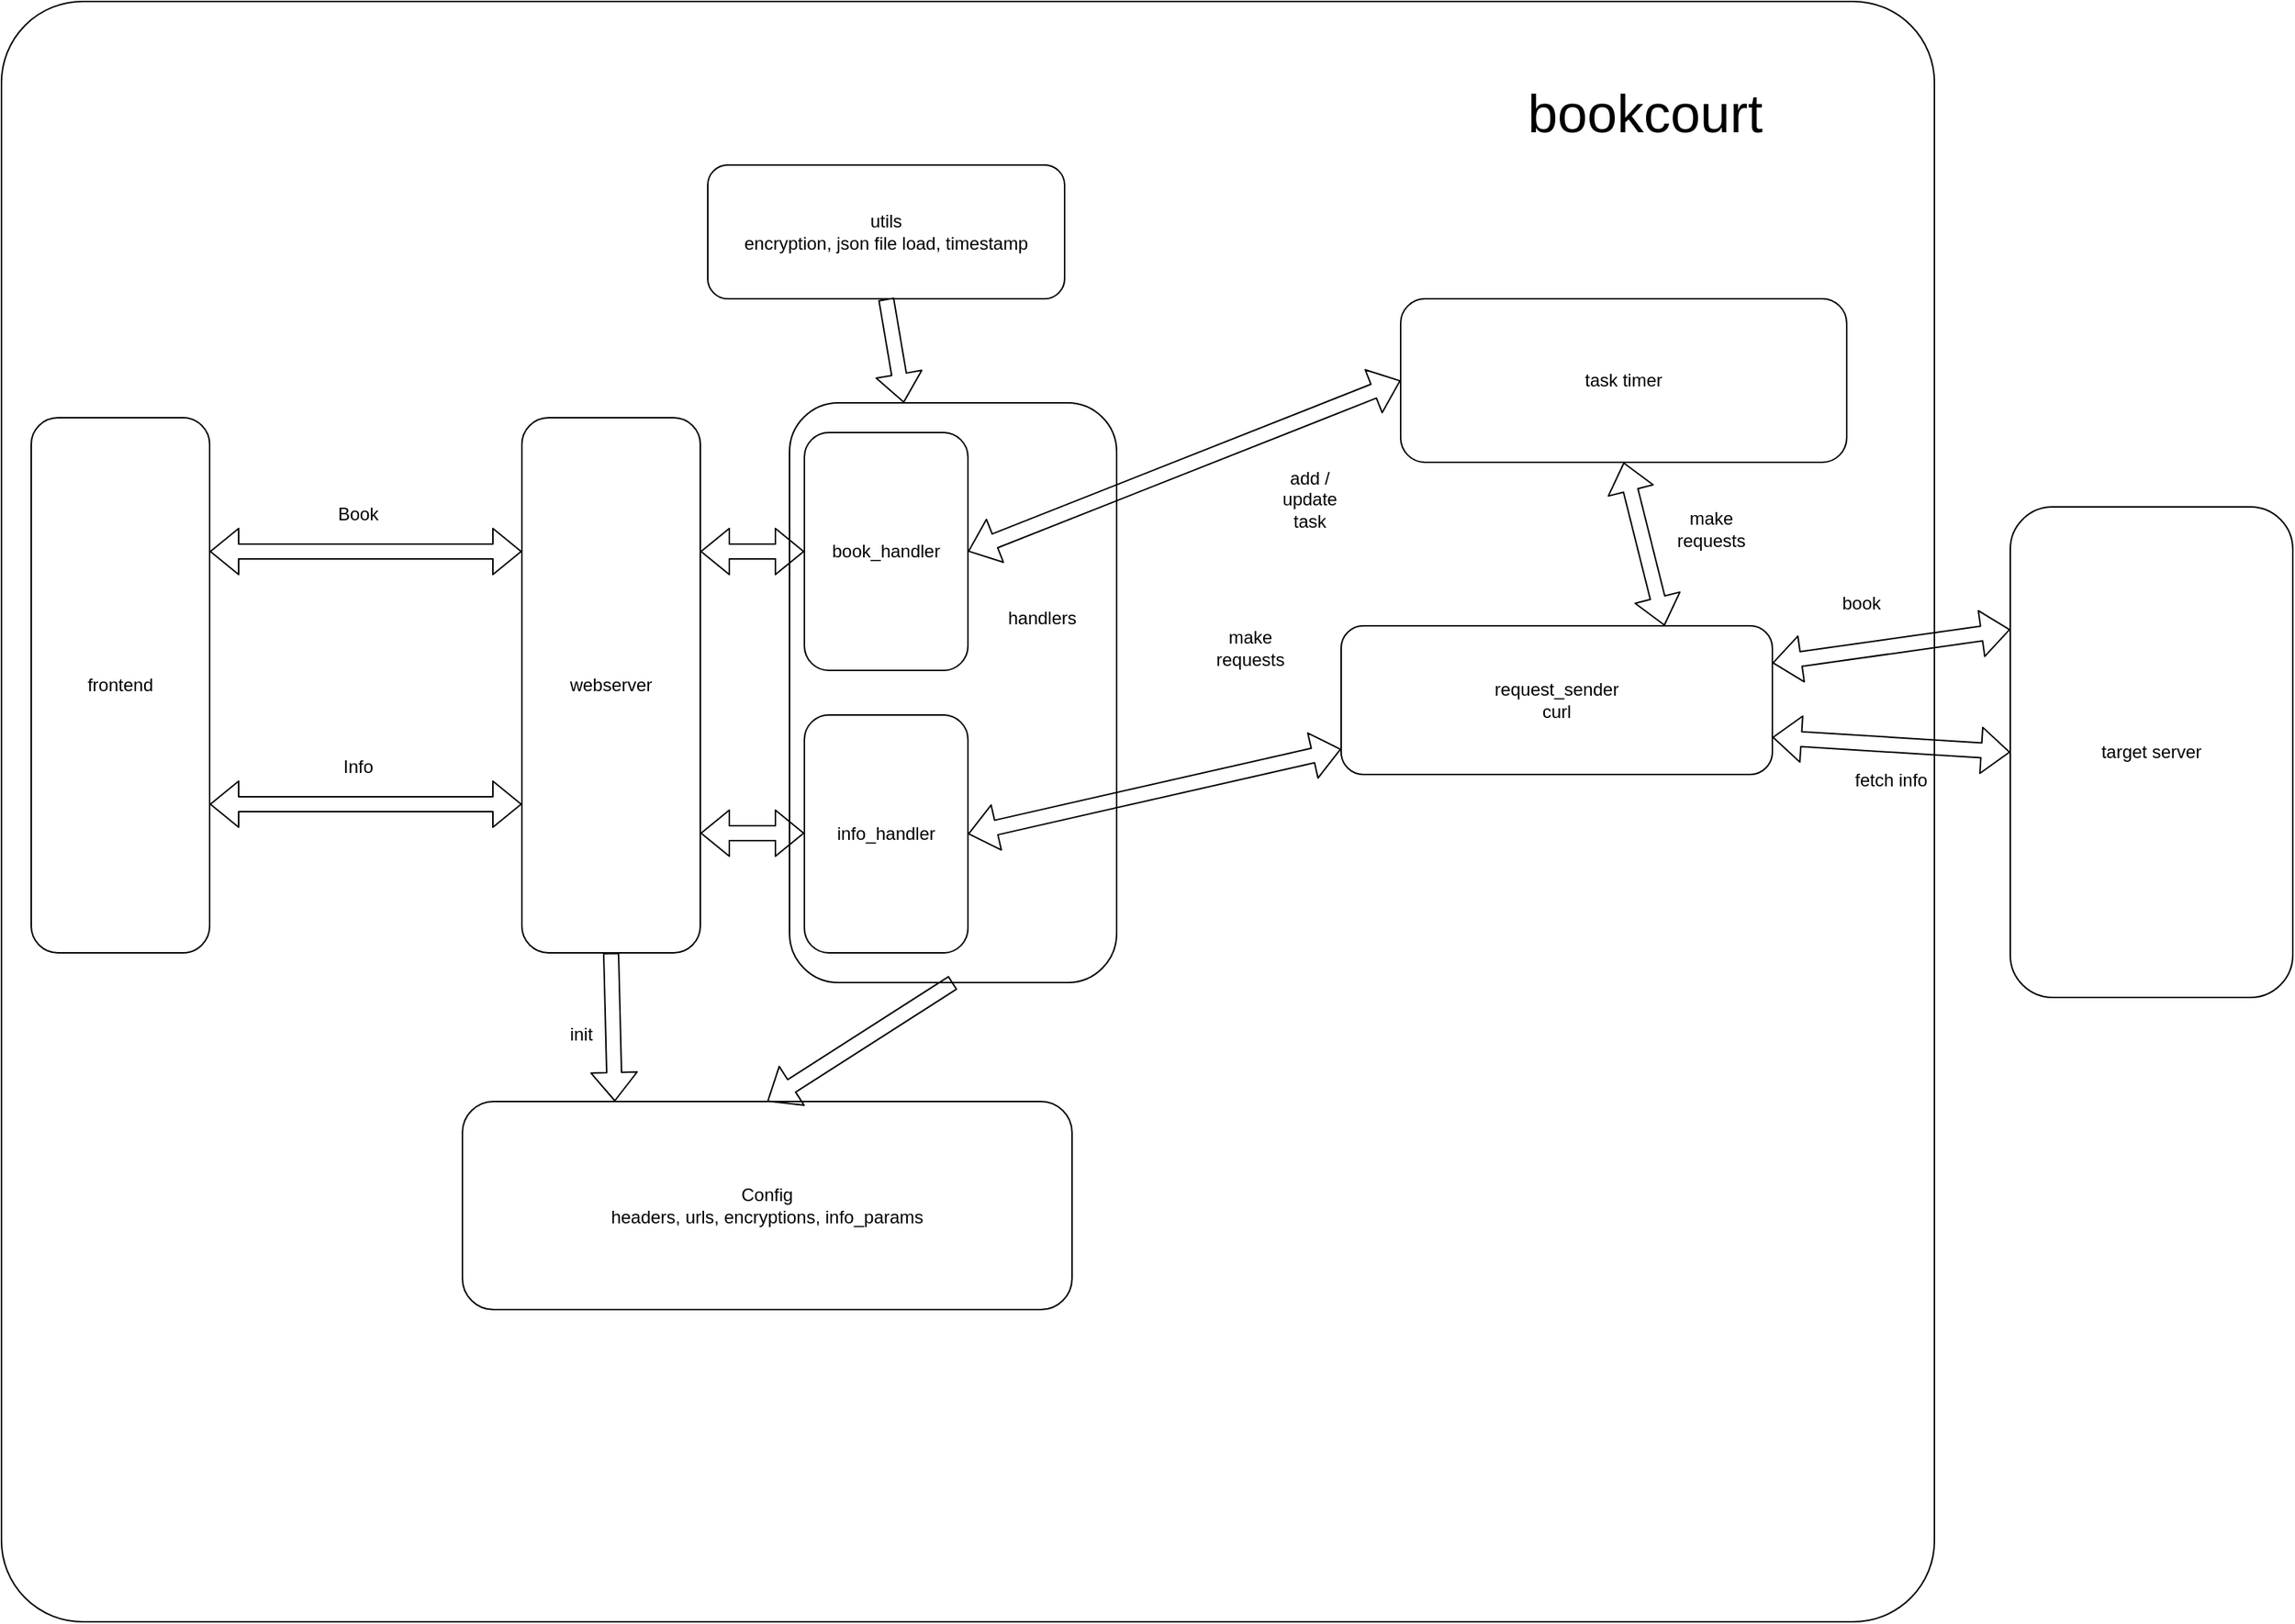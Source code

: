 <mxfile>
    <diagram id="Ix-wCMARmu8eN_vnnuQc" name="第 1 页">
        <mxGraphModel dx="760" dy="1545" grid="1" gridSize="10" guides="1" tooltips="1" connect="1" arrows="1" fold="1" page="1" pageScale="1" pageWidth="827" pageHeight="1169" math="0" shadow="0">
            <root>
                <mxCell id="0"/>
                <mxCell id="1" parent="0"/>
                <mxCell id="46" value="" style="rounded=1;whiteSpace=wrap;html=1;arcSize=5;" parent="1" vertex="1">
                    <mxGeometry x="40" y="-260" width="1300" height="1090" as="geometry"/>
                </mxCell>
                <mxCell id="26" value="" style="rounded=1;whiteSpace=wrap;html=1;" parent="1" vertex="1">
                    <mxGeometry x="570" y="10" width="220" height="390" as="geometry"/>
                </mxCell>
                <mxCell id="2" value="frontend" style="rounded=1;whiteSpace=wrap;html=1;" parent="1" vertex="1">
                    <mxGeometry x="60" y="20" width="120" height="360" as="geometry"/>
                </mxCell>
                <mxCell id="3" value="" style="shape=flexArrow;endArrow=classic;startArrow=classic;html=1;exitX=1;exitY=0.25;exitDx=0;exitDy=0;" parent="1" source="2" edge="1">
                    <mxGeometry width="100" height="100" relative="1" as="geometry">
                        <mxPoint x="230" y="190" as="sourcePoint"/>
                        <mxPoint x="390" y="110" as="targetPoint"/>
                    </mxGeometry>
                </mxCell>
                <mxCell id="4" value="" style="shape=flexArrow;endArrow=classic;startArrow=classic;html=1;exitX=1;exitY=0.25;exitDx=0;exitDy=0;" parent="1" edge="1">
                    <mxGeometry width="100" height="100" relative="1" as="geometry">
                        <mxPoint x="180" y="280" as="sourcePoint"/>
                        <mxPoint x="390" y="280" as="targetPoint"/>
                    </mxGeometry>
                </mxCell>
                <mxCell id="5" value="webserver" style="rounded=1;whiteSpace=wrap;html=1;" parent="1" vertex="1">
                    <mxGeometry x="390" y="20" width="120" height="360" as="geometry"/>
                </mxCell>
                <mxCell id="6" value="Book" style="text;html=1;strokeColor=none;fillColor=none;align=center;verticalAlign=middle;whiteSpace=wrap;rounded=0;" parent="1" vertex="1">
                    <mxGeometry x="250" y="70" width="60" height="30" as="geometry"/>
                </mxCell>
                <mxCell id="7" value="Info" style="text;html=1;strokeColor=none;fillColor=none;align=center;verticalAlign=middle;whiteSpace=wrap;rounded=0;" parent="1" vertex="1">
                    <mxGeometry x="250" y="240" width="60" height="30" as="geometry"/>
                </mxCell>
                <mxCell id="8" value="book_handler" style="rounded=1;whiteSpace=wrap;html=1;" parent="1" vertex="1">
                    <mxGeometry x="580" y="30" width="110" height="160" as="geometry"/>
                </mxCell>
                <mxCell id="9" value="info_handler" style="rounded=1;whiteSpace=wrap;html=1;" parent="1" vertex="1">
                    <mxGeometry x="580" y="220" width="110" height="160" as="geometry"/>
                </mxCell>
                <mxCell id="10" value="" style="shape=flexArrow;endArrow=classic;startArrow=classic;html=1;entryX=0;entryY=0.5;entryDx=0;entryDy=0;exitX=1;exitY=0.25;exitDx=0;exitDy=0;" parent="1" source="5" target="8" edge="1">
                    <mxGeometry width="100" height="100" relative="1" as="geometry">
                        <mxPoint x="340" y="260" as="sourcePoint"/>
                        <mxPoint x="440" y="160" as="targetPoint"/>
                    </mxGeometry>
                </mxCell>
                <mxCell id="12" value="" style="shape=flexArrow;endArrow=classic;startArrow=classic;html=1;entryX=0;entryY=0.5;entryDx=0;entryDy=0;exitX=1;exitY=0.25;exitDx=0;exitDy=0;" parent="1" edge="1">
                    <mxGeometry width="100" height="100" relative="1" as="geometry">
                        <mxPoint x="510" y="299.5" as="sourcePoint"/>
                        <mxPoint x="580" y="299.5" as="targetPoint"/>
                    </mxGeometry>
                </mxCell>
                <mxCell id="13" value="Config&lt;br&gt;headers, urls, encryptions, info_params" style="rounded=1;whiteSpace=wrap;html=1;" parent="1" vertex="1">
                    <mxGeometry x="350" y="480" width="410" height="140" as="geometry"/>
                </mxCell>
                <mxCell id="14" value="" style="shape=flexArrow;endArrow=classic;html=1;exitX=0.5;exitY=1;exitDx=0;exitDy=0;entryX=0.25;entryY=0;entryDx=0;entryDy=0;" parent="1" source="5" target="13" edge="1">
                    <mxGeometry width="50" height="50" relative="1" as="geometry">
                        <mxPoint x="510" y="460" as="sourcePoint"/>
                        <mxPoint x="470" y="490" as="targetPoint"/>
                    </mxGeometry>
                </mxCell>
                <mxCell id="15" value="init" style="text;html=1;strokeColor=none;fillColor=none;align=center;verticalAlign=middle;whiteSpace=wrap;rounded=0;" parent="1" vertex="1">
                    <mxGeometry x="400" y="420" width="60" height="30" as="geometry"/>
                </mxCell>
                <mxCell id="22" value="utils&lt;br&gt;encryption, json file load, timestamp" style="rounded=1;whiteSpace=wrap;html=1;" parent="1" vertex="1">
                    <mxGeometry x="515" y="-150" width="240" height="90" as="geometry"/>
                </mxCell>
                <mxCell id="25" value="request_sender&lt;br&gt;curl" style="rounded=1;whiteSpace=wrap;html=1;" parent="1" vertex="1">
                    <mxGeometry x="941" y="160" width="290" height="100" as="geometry"/>
                </mxCell>
                <mxCell id="27" value="handlers" style="text;html=1;strokeColor=none;fillColor=none;align=center;verticalAlign=middle;whiteSpace=wrap;rounded=0;" parent="1" vertex="1">
                    <mxGeometry x="710" y="140" width="60" height="30" as="geometry"/>
                </mxCell>
                <mxCell id="30" value="" style="shape=flexArrow;endArrow=classic;html=1;entryX=0.5;entryY=0;entryDx=0;entryDy=0;exitX=0.5;exitY=1;exitDx=0;exitDy=0;" parent="1" source="26" target="13" edge="1">
                    <mxGeometry width="50" height="50" relative="1" as="geometry">
                        <mxPoint x="620" y="400" as="sourcePoint"/>
                        <mxPoint x="670" y="350" as="targetPoint"/>
                    </mxGeometry>
                </mxCell>
                <mxCell id="31" value="" style="shape=flexArrow;endArrow=classic;html=1;exitX=0.5;exitY=1;exitDx=0;exitDy=0;" parent="1" source="22" target="26" edge="1">
                    <mxGeometry width="50" height="50" relative="1" as="geometry">
                        <mxPoint x="620" y="10" as="sourcePoint"/>
                        <mxPoint x="670" y="-40" as="targetPoint"/>
                    </mxGeometry>
                </mxCell>
                <mxCell id="33" value="target server" style="rounded=1;whiteSpace=wrap;html=1;" parent="1" vertex="1">
                    <mxGeometry x="1391" y="80" width="190" height="330" as="geometry"/>
                </mxCell>
                <mxCell id="34" value="" style="shape=flexArrow;endArrow=classic;startArrow=classic;html=1;entryX=0;entryY=0.25;entryDx=0;entryDy=0;exitX=1;exitY=0.25;exitDx=0;exitDy=0;" parent="1" source="25" target="33" edge="1">
                    <mxGeometry width="100" height="100" relative="1" as="geometry">
                        <mxPoint x="1211" y="260" as="sourcePoint"/>
                        <mxPoint x="1311" y="160" as="targetPoint"/>
                    </mxGeometry>
                </mxCell>
                <mxCell id="35" value="" style="shape=flexArrow;endArrow=classic;startArrow=classic;html=1;entryX=0;entryY=0.5;entryDx=0;entryDy=0;exitX=1;exitY=0.75;exitDx=0;exitDy=0;" parent="1" source="25" target="33" edge="1">
                    <mxGeometry width="100" height="100" relative="1" as="geometry">
                        <mxPoint x="1231" y="350" as="sourcePoint"/>
                        <mxPoint x="1331" y="250" as="targetPoint"/>
                    </mxGeometry>
                </mxCell>
                <mxCell id="36" value="" style="shape=flexArrow;endArrow=classic;startArrow=classic;html=1;exitX=1;exitY=0.5;exitDx=0;exitDy=0;" parent="1" source="9" target="25" edge="1">
                    <mxGeometry width="100" height="100" relative="1" as="geometry">
                        <mxPoint x="810" y="70" as="sourcePoint"/>
                        <mxPoint x="910" y="-30" as="targetPoint"/>
                    </mxGeometry>
                </mxCell>
                <mxCell id="37" value="make requests" style="text;html=1;strokeColor=none;fillColor=none;align=center;verticalAlign=middle;whiteSpace=wrap;rounded=0;" parent="1" vertex="1">
                    <mxGeometry x="850" y="160" width="60" height="30" as="geometry"/>
                </mxCell>
                <mxCell id="38" value="book" style="text;html=1;strokeColor=none;fillColor=none;align=center;verticalAlign=middle;whiteSpace=wrap;rounded=0;" parent="1" vertex="1">
                    <mxGeometry x="1261" y="130" width="60" height="30" as="geometry"/>
                </mxCell>
                <mxCell id="39" value="fetch info" style="text;html=1;strokeColor=none;fillColor=none;align=center;verticalAlign=middle;whiteSpace=wrap;rounded=0;" parent="1" vertex="1">
                    <mxGeometry x="1281" y="249" width="60" height="30" as="geometry"/>
                </mxCell>
                <mxCell id="40" value="task timer" style="rounded=1;whiteSpace=wrap;html=1;" parent="1" vertex="1">
                    <mxGeometry x="981" y="-60" width="300" height="110" as="geometry"/>
                </mxCell>
                <mxCell id="42" value="" style="shape=flexArrow;endArrow=classic;startArrow=classic;html=1;entryX=0;entryY=0.5;entryDx=0;entryDy=0;exitX=1;exitY=0.5;exitDx=0;exitDy=0;" parent="1" source="8" target="40" edge="1">
                    <mxGeometry width="100" height="100" relative="1" as="geometry">
                        <mxPoint x="670" y="290" as="sourcePoint"/>
                        <mxPoint x="770" y="190" as="targetPoint"/>
                    </mxGeometry>
                </mxCell>
                <mxCell id="43" value="" style="shape=flexArrow;endArrow=classic;startArrow=classic;html=1;entryX=0.75;entryY=0;entryDx=0;entryDy=0;exitX=0.5;exitY=1;exitDx=0;exitDy=0;" parent="1" source="40" target="25" edge="1">
                    <mxGeometry width="100" height="100" relative="1" as="geometry">
                        <mxPoint x="670" y="290" as="sourcePoint"/>
                        <mxPoint x="770" y="190" as="targetPoint"/>
                    </mxGeometry>
                </mxCell>
                <mxCell id="44" value="add / update task" style="text;html=1;strokeColor=none;fillColor=none;align=center;verticalAlign=middle;whiteSpace=wrap;rounded=0;" parent="1" vertex="1">
                    <mxGeometry x="890" y="60" width="60" height="30" as="geometry"/>
                </mxCell>
                <mxCell id="45" value="make requests" style="text;html=1;strokeColor=none;fillColor=none;align=center;verticalAlign=middle;whiteSpace=wrap;rounded=0;" parent="1" vertex="1">
                    <mxGeometry x="1160" y="80" width="60" height="30" as="geometry"/>
                </mxCell>
                <mxCell id="47" value="&lt;font style=&quot;font-size: 36px&quot;&gt;bookcourt&lt;/font&gt;" style="text;html=1;strokeColor=none;fillColor=none;align=center;verticalAlign=middle;whiteSpace=wrap;rounded=0;" parent="1" vertex="1">
                    <mxGeometry x="1000" y="-200" width="291" height="30" as="geometry"/>
                </mxCell>
            </root>
        </mxGraphModel>
    </diagram>
    <diagram id="Ma8SadVS58l3eBB2574G" name="第 2 页">
        <mxGraphModel dx="760" dy="376" grid="1" gridSize="10" guides="1" tooltips="1" connect="1" arrows="1" fold="1" page="1" pageScale="1" pageWidth="827" pageHeight="1169" math="0" shadow="0">
            <root>
                <mxCell id="CB_q-FcjFUEJx6jOdF5f-0"/>
                <mxCell id="CB_q-FcjFUEJx6jOdF5f-1" parent="CB_q-FcjFUEJx6jOdF5f-0"/>
                <mxCell id="CB_q-FcjFUEJx6jOdF5f-2" value="" style="rounded=0;whiteSpace=wrap;html=1;" vertex="1" parent="CB_q-FcjFUEJx6jOdF5f-1">
                    <mxGeometry x="200" y="100" width="340" height="150" as="geometry"/>
                </mxCell>
            </root>
        </mxGraphModel>
    </diagram>
</mxfile>